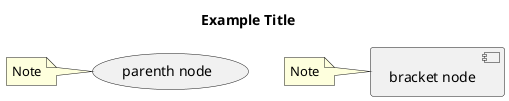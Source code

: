 @startuml

'title
title Example Title

'nodes and notes
( parenth node )
note left : Note

[ bracket node ]
note left : Note

'single line comment

/'
 block comment
'/

@enduml
